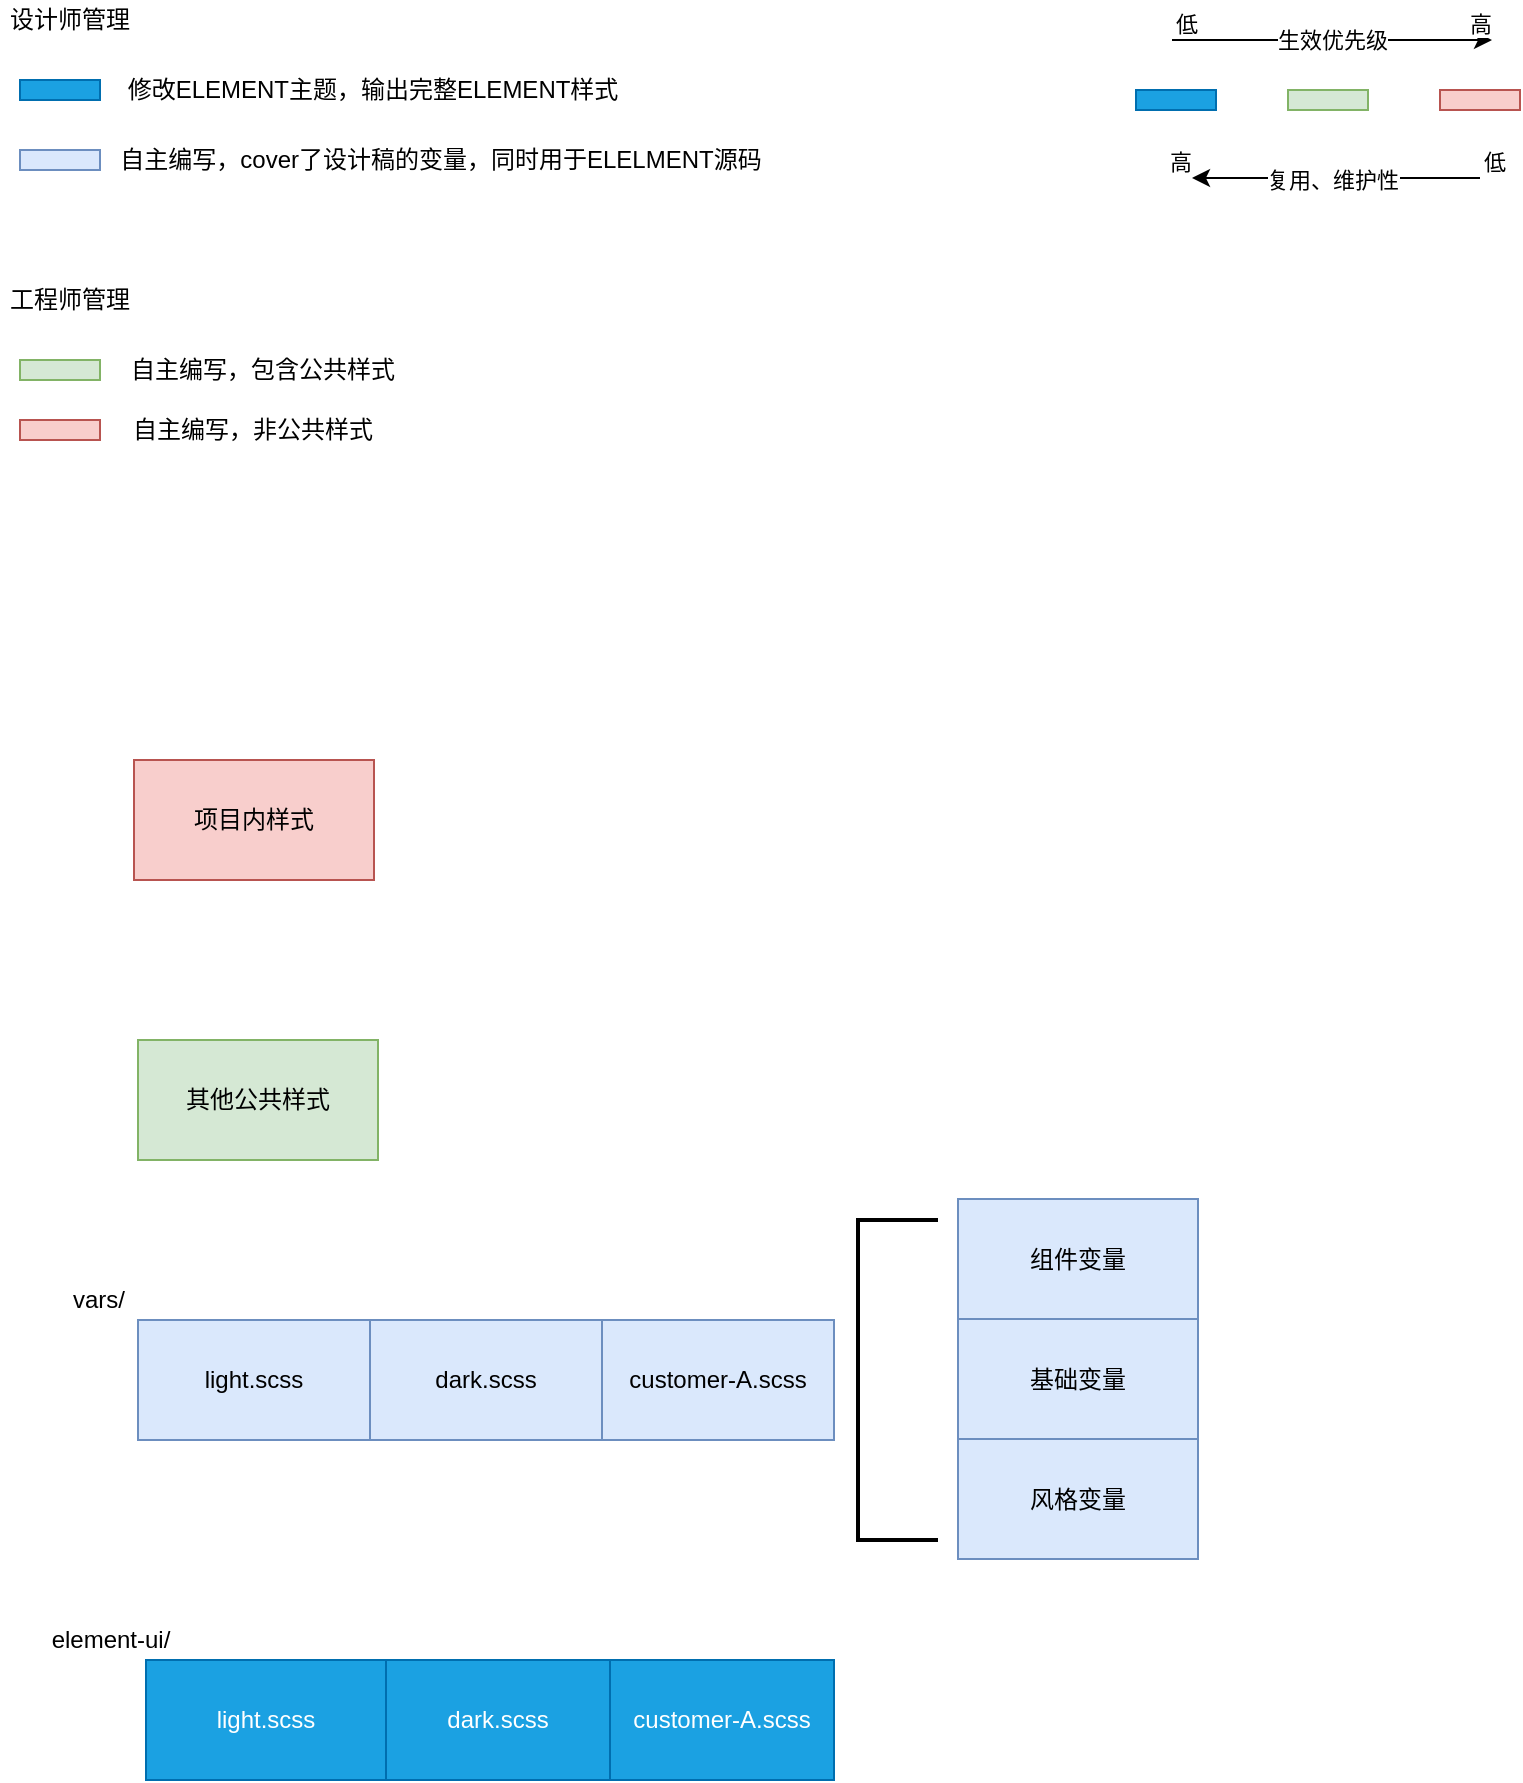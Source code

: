 <mxfile version="14.9.3" type="device"><diagram id="uR0QmgHeQthe4gF-VEY_" name="Page-1"><mxGraphModel dx="946" dy="2192" grid="1" gridSize="10" guides="1" tooltips="1" connect="1" arrows="1" fold="1" page="1" pageScale="1" pageWidth="827" pageHeight="1169" math="0" shadow="0"><root><mxCell id="0"/><mxCell id="1" parent="0"/><mxCell id="kWGqglS77Hu63aXjjs5o-1" value="dark.scss" style="rounded=0;whiteSpace=wrap;html=1;fillColor=#1ba1e2;strokeColor=#006EAF;fontColor=#ffffff;" parent="1" vertex="1"><mxGeometry x="213" y="860" width="112" height="60" as="geometry"/></mxCell><mxCell id="kWGqglS77Hu63aXjjs5o-2" value="light.scss" style="rounded=0;whiteSpace=wrap;html=1;fillColor=#1ba1e2;strokeColor=#006EAF;fontColor=#ffffff;" parent="1" vertex="1"><mxGeometry x="93" y="860" width="120" height="60" as="geometry"/></mxCell><mxCell id="kWGqglS77Hu63aXjjs5o-4" value="customer-A.scss" style="rounded=0;whiteSpace=wrap;html=1;fillColor=#1ba1e2;strokeColor=#006EAF;fontColor=#ffffff;" parent="1" vertex="1"><mxGeometry x="325" y="860" width="112" height="60" as="geometry"/></mxCell><mxCell id="ekt1hA2vBkNq1eMBEix6-1" value="customer-A.scss" style="rounded=0;whiteSpace=wrap;html=1;fillColor=#dae8fc;strokeColor=#6c8ebf;" parent="1" vertex="1"><mxGeometry x="321" y="690" width="116" height="60" as="geometry"/></mxCell><mxCell id="ekt1hA2vBkNq1eMBEix6-3" value="风格变量" style="rounded=0;whiteSpace=wrap;html=1;fillColor=#dae8fc;strokeColor=#6c8ebf;" parent="1" vertex="1"><mxGeometry x="499" y="749.5" width="120" height="60" as="geometry"/></mxCell><mxCell id="ekt1hA2vBkNq1eMBEix6-4" value="组件变量" style="rounded=0;whiteSpace=wrap;html=1;fillColor=#dae8fc;strokeColor=#6c8ebf;" parent="1" vertex="1"><mxGeometry x="499" y="629.5" width="120" height="60" as="geometry"/></mxCell><mxCell id="ekt1hA2vBkNq1eMBEix6-7" value="light.scss" style="rounded=0;whiteSpace=wrap;html=1;fillColor=#dae8fc;strokeColor=#6c8ebf;" parent="1" vertex="1"><mxGeometry x="89" y="690" width="116" height="60" as="geometry"/></mxCell><mxCell id="ekt1hA2vBkNq1eMBEix6-8" value="dark.scss" style="rounded=0;whiteSpace=wrap;html=1;fillColor=#dae8fc;strokeColor=#6c8ebf;" parent="1" vertex="1"><mxGeometry x="205" y="690" width="116" height="60" as="geometry"/></mxCell><mxCell id="ekt1hA2vBkNq1eMBEix6-9" value="设计师管理" style="text;html=1;strokeColor=none;fillColor=none;align=center;verticalAlign=middle;whiteSpace=wrap;rounded=0;" parent="1" vertex="1"><mxGeometry x="20" y="30" width="70" height="20" as="geometry"/></mxCell><mxCell id="ekt1hA2vBkNq1eMBEix6-10" value="" style="rounded=0;whiteSpace=wrap;html=1;fillColor=#1ba1e2;strokeColor=#006EAF;fontColor=#ffffff;" parent="1" vertex="1"><mxGeometry x="30" y="70" width="40" height="10" as="geometry"/></mxCell><mxCell id="ekt1hA2vBkNq1eMBEix6-12" value="修改ELEMENT主题，输出完整ELEMENT样式" style="text;html=1;align=center;verticalAlign=middle;resizable=0;points=[];autosize=1;" parent="1" vertex="1"><mxGeometry x="76" y="65" width="260" height="20" as="geometry"/></mxCell><mxCell id="ekt1hA2vBkNq1eMBEix6-14" value="" style="rounded=0;whiteSpace=wrap;html=1;fillColor=#dae8fc;strokeColor=#6c8ebf;" parent="1" vertex="1"><mxGeometry x="30" y="105" width="40" height="10" as="geometry"/></mxCell><mxCell id="ekt1hA2vBkNq1eMBEix6-16" value="自主编写，cover了设计稿的变量，同时用于ELELMENT源码" style="text;html=1;align=center;verticalAlign=middle;resizable=0;points=[];autosize=1;" parent="1" vertex="1"><mxGeometry x="70" y="100" width="340" height="20" as="geometry"/></mxCell><mxCell id="ekt1hA2vBkNq1eMBEix6-19" style="edgeStyle=orthogonalEdgeStyle;rounded=0;orthogonalLoop=1;jettySize=auto;html=1;exitX=0.5;exitY=1;exitDx=0;exitDy=0;" parent="1" source="ekt1hA2vBkNq1eMBEix6-3" target="ekt1hA2vBkNq1eMBEix6-3" edge="1"><mxGeometry relative="1" as="geometry"/></mxCell><mxCell id="ekt1hA2vBkNq1eMBEix6-21" value="" style="rounded=0;whiteSpace=wrap;html=1;fillColor=#d5e8d4;strokeColor=#82b366;" parent="1" vertex="1"><mxGeometry x="30" y="210" width="40" height="10" as="geometry"/></mxCell><mxCell id="ekt1hA2vBkNq1eMBEix6-22" value="自主编写，包含公共样式" style="text;html=1;align=center;verticalAlign=middle;resizable=0;points=[];autosize=1;" parent="1" vertex="1"><mxGeometry x="76" y="205" width="150" height="20" as="geometry"/></mxCell><mxCell id="ekt1hA2vBkNq1eMBEix6-23" value="工程师管理" style="text;html=1;strokeColor=none;fillColor=none;align=center;verticalAlign=middle;whiteSpace=wrap;rounded=0;" parent="1" vertex="1"><mxGeometry x="20" y="170" width="70" height="20" as="geometry"/></mxCell><mxCell id="ekt1hA2vBkNq1eMBEix6-26" value="" style="rounded=0;whiteSpace=wrap;html=1;fillColor=#d5e8d4;strokeColor=#82b366;" parent="1" vertex="1"><mxGeometry x="664" y="75" width="40" height="10" as="geometry"/></mxCell><mxCell id="ekt1hA2vBkNq1eMBEix6-27" value="" style="rounded=0;whiteSpace=wrap;html=1;fillColor=#1ba1e2;strokeColor=#006EAF;fontColor=#ffffff;" parent="1" vertex="1"><mxGeometry x="588" y="75" width="40" height="10" as="geometry"/></mxCell><mxCell id="ekt1hA2vBkNq1eMBEix6-30" value="" style="rounded=0;whiteSpace=wrap;html=1;fillColor=#f8cecc;strokeColor=#b85450;" parent="1" vertex="1"><mxGeometry x="740" y="75" width="40" height="10" as="geometry"/></mxCell><mxCell id="ekt1hA2vBkNq1eMBEix6-38" value="Label" style="endArrow=classic;html=1;" parent="1" edge="1"><mxGeometry relative="1" as="geometry"><mxPoint x="606" y="50" as="sourcePoint"/><mxPoint x="766" y="50" as="targetPoint"/></mxGeometry></mxCell><mxCell id="ekt1hA2vBkNq1eMBEix6-39" value="生效优先级" style="edgeLabel;resizable=0;html=1;align=center;verticalAlign=middle;" parent="ekt1hA2vBkNq1eMBEix6-38" connectable="0" vertex="1"><mxGeometry relative="1" as="geometry"/></mxCell><mxCell id="ekt1hA2vBkNq1eMBEix6-40" value="低" style="edgeLabel;resizable=0;html=1;align=left;verticalAlign=bottom;" parent="ekt1hA2vBkNq1eMBEix6-38" connectable="0" vertex="1"><mxGeometry x="-1" relative="1" as="geometry"/></mxCell><mxCell id="ekt1hA2vBkNq1eMBEix6-41" value="高" style="edgeLabel;resizable=0;html=1;align=right;verticalAlign=bottom;" parent="ekt1hA2vBkNq1eMBEix6-38" connectable="0" vertex="1"><mxGeometry x="1" relative="1" as="geometry"/></mxCell><mxCell id="ekt1hA2vBkNq1eMBEix6-54" value="" style="endArrow=classic;html=1;" parent="1" edge="1"><mxGeometry x="0.125" y="-20" relative="1" as="geometry"><mxPoint x="760" y="119" as="sourcePoint"/><mxPoint x="616" y="119" as="targetPoint"/><mxPoint as="offset"/></mxGeometry></mxCell><mxCell id="ekt1hA2vBkNq1eMBEix6-56" value="低" style="edgeLabel;resizable=0;html=1;align=left;verticalAlign=bottom;" parent="ekt1hA2vBkNq1eMBEix6-54" connectable="0" vertex="1"><mxGeometry x="-1" relative="1" as="geometry"/></mxCell><mxCell id="ekt1hA2vBkNq1eMBEix6-57" value="高" style="edgeLabel;resizable=0;html=1;align=right;verticalAlign=bottom;" parent="ekt1hA2vBkNq1eMBEix6-54" connectable="0" vertex="1"><mxGeometry x="1" relative="1" as="geometry"/></mxCell><mxCell id="ekt1hA2vBkNq1eMBEix6-58" value="&lt;span style=&quot;font-size: 11px ; background-color: rgb(255 , 255 , 255)&quot;&gt;复用、维护性&lt;/span&gt;" style="text;html=1;align=center;verticalAlign=middle;resizable=0;points=[];autosize=1;" parent="1" vertex="1"><mxGeometry x="646" y="110" width="80" height="20" as="geometry"/></mxCell><mxCell id="ekt1hA2vBkNq1eMBEix6-60" value="项目内样式" style="rounded=0;whiteSpace=wrap;html=1;fillColor=#f8cecc;strokeColor=#b85450;" parent="1" vertex="1"><mxGeometry x="87" y="410" width="120" height="60" as="geometry"/></mxCell><mxCell id="gL-bYp8mY6dympsh6ueu-1" value="其他公共样式" style="rounded=0;whiteSpace=wrap;html=1;fillColor=#d5e8d4;strokeColor=#82b366;" parent="1" vertex="1"><mxGeometry x="89" y="550" width="120" height="60" as="geometry"/></mxCell><mxCell id="gL-bYp8mY6dympsh6ueu-5" value="" style="rounded=0;whiteSpace=wrap;html=1;fillColor=#f8cecc;strokeColor=#b85450;" parent="1" vertex="1"><mxGeometry x="30" y="240" width="40" height="10" as="geometry"/></mxCell><mxCell id="gL-bYp8mY6dympsh6ueu-7" value="自主编写，非公共样式" style="text;html=1;align=center;verticalAlign=middle;resizable=0;points=[];autosize=1;" parent="1" vertex="1"><mxGeometry x="76" y="235" width="140" height="20" as="geometry"/></mxCell><mxCell id="gL-bYp8mY6dympsh6ueu-14" value="基础变量" style="rounded=0;whiteSpace=wrap;html=1;fillColor=#dae8fc;strokeColor=#6c8ebf;" parent="1" vertex="1"><mxGeometry x="499" y="689.5" width="120" height="60" as="geometry"/></mxCell><mxCell id="gL-bYp8mY6dympsh6ueu-15" value="" style="strokeWidth=2;html=1;shape=mxgraph.flowchart.annotation_1;align=left;pointerEvents=1;" parent="1" vertex="1"><mxGeometry x="449" y="640" width="40" height="160" as="geometry"/></mxCell><mxCell id="gL-bYp8mY6dympsh6ueu-17" value="element-ui/&lt;br&gt;" style="text;html=1;align=center;verticalAlign=middle;resizable=0;points=[];autosize=1;" parent="1" vertex="1"><mxGeometry x="40" y="840" width="70" height="20" as="geometry"/></mxCell><mxCell id="gL-bYp8mY6dympsh6ueu-18" value="vars/" style="text;html=1;align=center;verticalAlign=middle;resizable=0;points=[];autosize=1;" parent="1" vertex="1"><mxGeometry x="49" y="670" width="40" height="20" as="geometry"/></mxCell></root></mxGraphModel></diagram></mxfile>